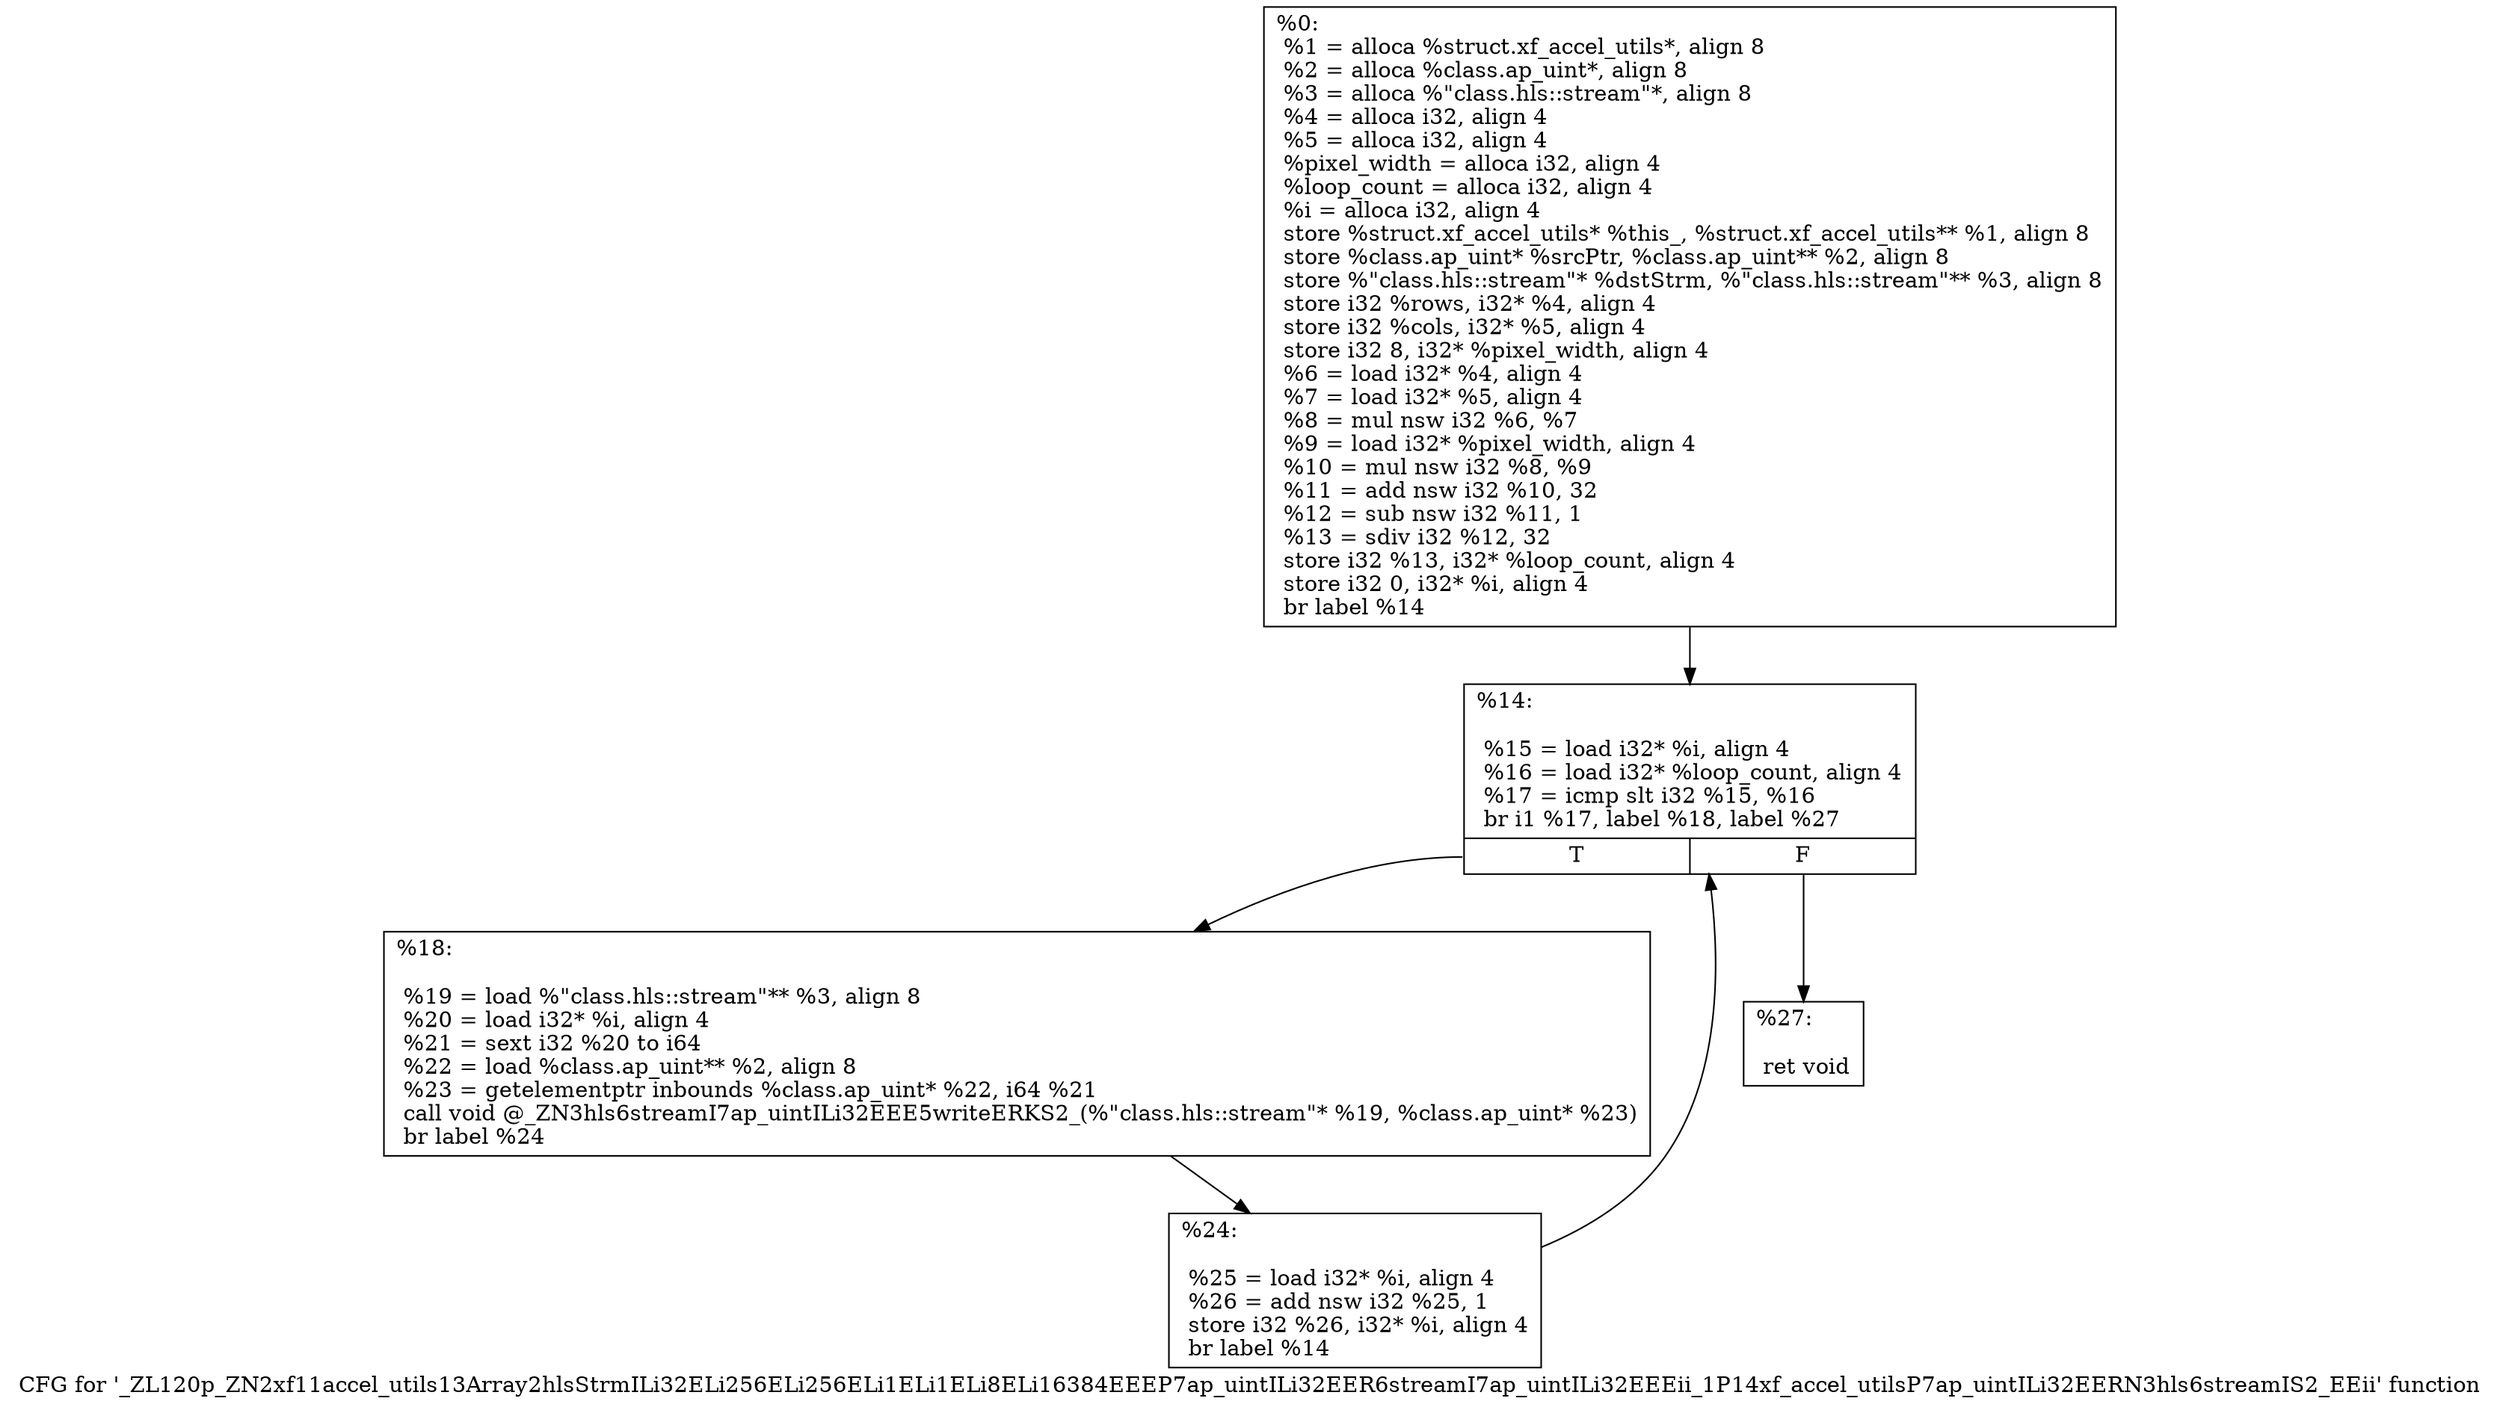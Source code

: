 digraph "CFG for '_ZL120p_ZN2xf11accel_utils13Array2hlsStrmILi32ELi256ELi256ELi1ELi1ELi8ELi16384EEEP7ap_uintILi32EER6streamI7ap_uintILi32EEEii_1P14xf_accel_utilsP7ap_uintILi32EERN3hls6streamIS2_EEii' function" {
	label="CFG for '_ZL120p_ZN2xf11accel_utils13Array2hlsStrmILi32ELi256ELi256ELi1ELi1ELi8ELi16384EEEP7ap_uintILi32EER6streamI7ap_uintILi32EEEii_1P14xf_accel_utilsP7ap_uintILi32EERN3hls6streamIS2_EEii' function";

	Node0x311ff80 [shape=record,label="{%0:\l  %1 = alloca %struct.xf_accel_utils*, align 8\l  %2 = alloca %class.ap_uint*, align 8\l  %3 = alloca %\"class.hls::stream\"*, align 8\l  %4 = alloca i32, align 4\l  %5 = alloca i32, align 4\l  %pixel_width = alloca i32, align 4\l  %loop_count = alloca i32, align 4\l  %i = alloca i32, align 4\l  store %struct.xf_accel_utils* %this_, %struct.xf_accel_utils** %1, align 8\l  store %class.ap_uint* %srcPtr, %class.ap_uint** %2, align 8\l  store %\"class.hls::stream\"* %dstStrm, %\"class.hls::stream\"** %3, align 8\l  store i32 %rows, i32* %4, align 4\l  store i32 %cols, i32* %5, align 4\l  store i32 8, i32* %pixel_width, align 4\l  %6 = load i32* %4, align 4\l  %7 = load i32* %5, align 4\l  %8 = mul nsw i32 %6, %7\l  %9 = load i32* %pixel_width, align 4\l  %10 = mul nsw i32 %8, %9\l  %11 = add nsw i32 %10, 32\l  %12 = sub nsw i32 %11, 1\l  %13 = sdiv i32 %12, 32\l  store i32 %13, i32* %loop_count, align 4\l  store i32 0, i32* %i, align 4\l  br label %14\l}"];
	Node0x311ff80 -> Node0x3120cf0;
	Node0x3120cf0 [shape=record,label="{%14:\l\l  %15 = load i32* %i, align 4\l  %16 = load i32* %loop_count, align 4\l  %17 = icmp slt i32 %15, %16\l  br i1 %17, label %18, label %27\l|{<s0>T|<s1>F}}"];
	Node0x3120cf0:s0 -> Node0x3120ed0;
	Node0x3120cf0:s1 -> Node0x3120f30;
	Node0x3120ed0 [shape=record,label="{%18:\l\l  %19 = load %\"class.hls::stream\"** %3, align 8\l  %20 = load i32* %i, align 4\l  %21 = sext i32 %20 to i64\l  %22 = load %class.ap_uint** %2, align 8\l  %23 = getelementptr inbounds %class.ap_uint* %22, i64 %21\l  call void @_ZN3hls6streamI7ap_uintILi32EEE5writeERKS2_(%\"class.hls::stream\"* %19, %class.ap_uint* %23)\l  br label %24\l}"];
	Node0x3120ed0 -> Node0x31213a0;
	Node0x31213a0 [shape=record,label="{%24:\l\l  %25 = load i32* %i, align 4\l  %26 = add nsw i32 %25, 1\l  store i32 %26, i32* %i, align 4\l  br label %14\l}"];
	Node0x31213a0 -> Node0x3120cf0;
	Node0x3120f30 [shape=record,label="{%27:\l\l  ret void\l}"];
}

